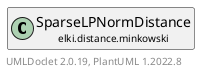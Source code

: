 @startuml
    remove .*\.(Instance|Par|Parameterizer|Factory)$
    set namespaceSeparator none
    hide empty fields
    hide empty methods

    class "<size:14>SparseLPNormDistance.Par\n<size:10>elki.distance.minkowski" as elki.distance.minkowski.SparseLPNormDistance.Par [[SparseLPNormDistance.Par.html]] {
        ~p: double
        +configure(Parameterization): void
        +make(): SparseLPNormDistance
    }

    interface "<size:14>Parameterizer\n<size:10>elki.utilities.optionhandling" as elki.utilities.optionhandling.Parameterizer [[../../utilities/optionhandling/Parameterizer.html]] {
        {abstract} +make(): Object
    }
    class "<size:14>SparseLPNormDistance\n<size:10>elki.distance.minkowski" as elki.distance.minkowski.SparseLPNormDistance [[SparseLPNormDistance.html]]

    elki.utilities.optionhandling.Parameterizer <|.. elki.distance.minkowski.SparseLPNormDistance.Par
    elki.distance.minkowski.SparseLPNormDistance +-- elki.distance.minkowski.SparseLPNormDistance.Par

    center footer UMLDoclet 2.0.19, PlantUML 1.2022.8
@enduml
